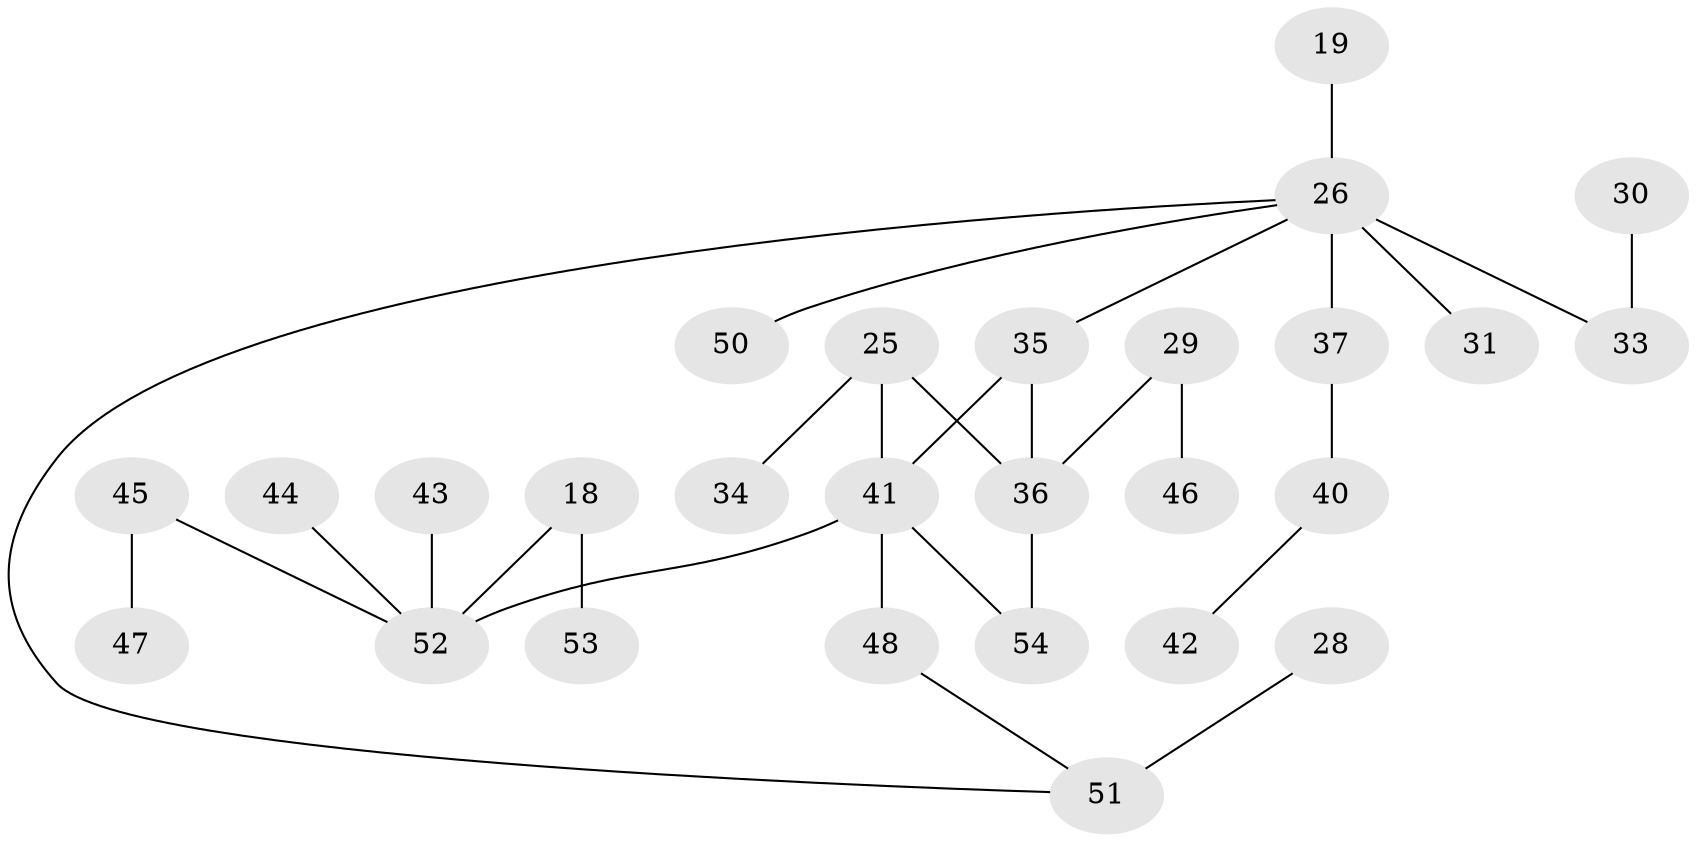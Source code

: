 // original degree distribution, {6: 0.018518518518518517, 5: 0.037037037037037035, 3: 0.25925925925925924, 2: 0.4074074074074074, 8: 0.018518518518518517, 1: 0.25925925925925924}
// Generated by graph-tools (version 1.1) at 2025/41/03/09/25 04:41:22]
// undirected, 27 vertices, 29 edges
graph export_dot {
graph [start="1"]
  node [color=gray90,style=filled];
  18;
  19;
  25 [super="+24"];
  26 [super="+11+20+15+17"];
  28;
  29;
  30;
  31;
  33 [super="+21"];
  34;
  35 [super="+3+5"];
  36 [super="+7"];
  37 [super="+27"];
  40;
  41 [super="+12+23"];
  42;
  43;
  44;
  45;
  46;
  47;
  48;
  50 [super="+49"];
  51 [super="+22"];
  52 [super="+39"];
  53;
  54 [super="+14+16"];
  18 -- 53;
  18 -- 52;
  19 -- 26;
  25 -- 34;
  25 -- 36 [weight=2];
  25 -- 41;
  26 -- 37 [weight=3];
  26 -- 31;
  26 -- 35;
  26 -- 50 [weight=2];
  26 -- 51;
  26 -- 33;
  28 -- 51 [weight=2];
  29 -- 46;
  29 -- 36;
  30 -- 33;
  35 -- 36;
  35 -- 41;
  36 -- 54;
  37 -- 40;
  40 -- 42;
  41 -- 52 [weight=2];
  41 -- 48;
  41 -- 54;
  43 -- 52;
  44 -- 52;
  45 -- 47;
  45 -- 52;
  48 -- 51;
}
